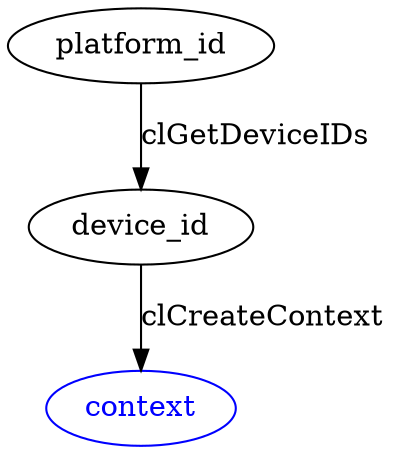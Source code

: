 digraph G {
	platform_id -> device_id [label = "clGetDeviceIDs"];
	context [color = blue, fontcolor = blue];
	device_id -> context [label = "clCreateContext"];
}